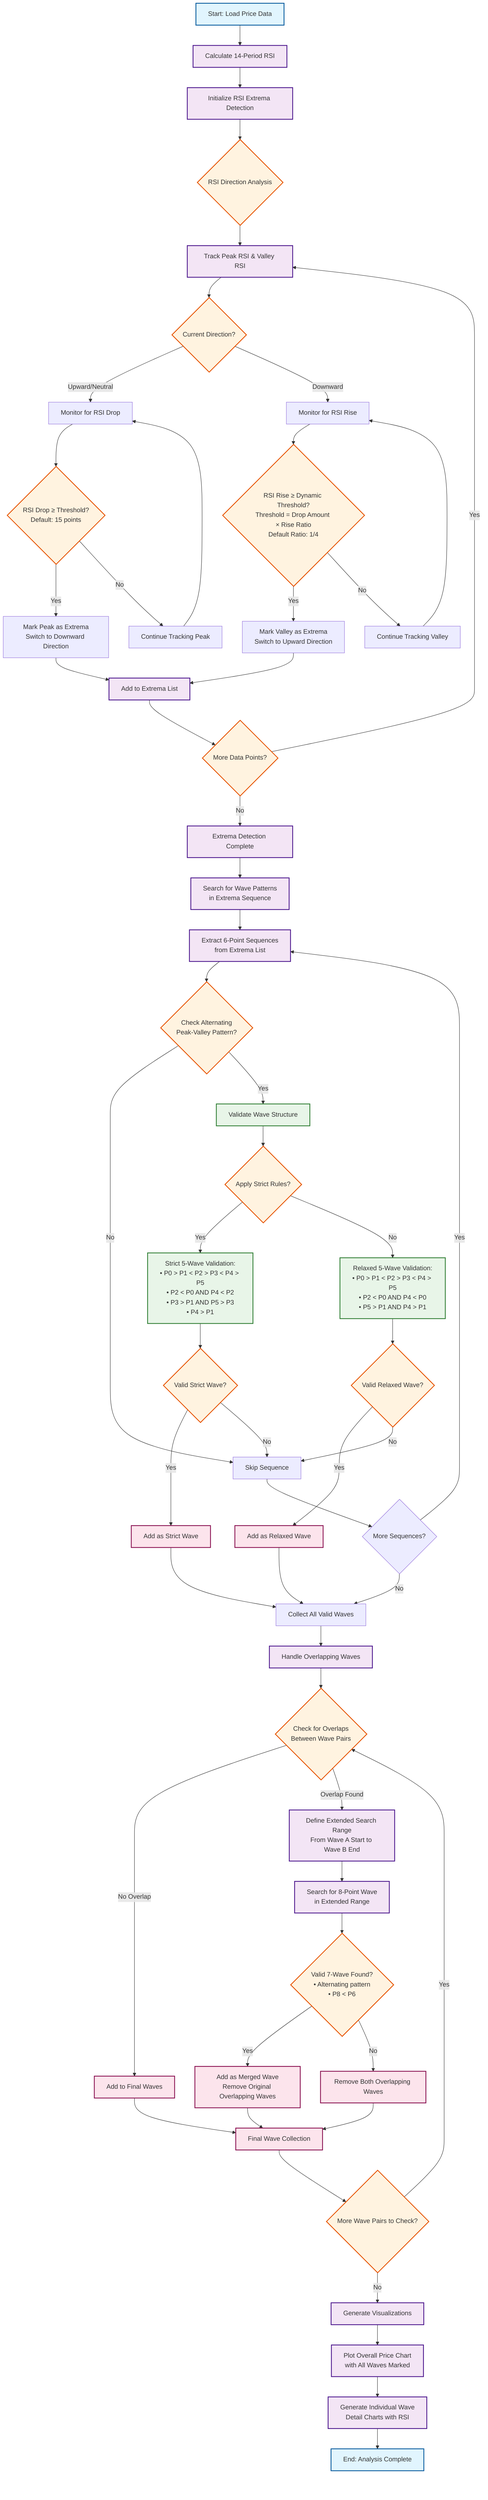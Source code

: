 flowchart TD
    A[Start: Load Price Data] --> B[Calculate 14-Period RSI]
    
    B --> C[Initialize RSI Extrema Detection]
    C --> D{RSI Direction Analysis}
    
    D --> E[Track Peak RSI & Valley RSI]
    E --> F{Current Direction?}
    
    F -->|Upward/Neutral| G[Monitor for RSI Drop]
    F -->|Downward| H[Monitor for RSI Rise]
    
    G --> I{RSI Drop ≥ Threshold?<br/>Default: 15 points}
    I -->|Yes| J[Mark Peak as Extrema<br/>Switch to Downward Direction]
    I -->|No| K[Continue Tracking Peak]
    
    H --> L{RSI Rise ≥ Dynamic Threshold?<br/>Threshold = Drop Amount × Rise Ratio<br/>Default Ratio: 1/4}
    L -->|Yes| M[Mark Valley as Extrema<br/>Switch to Upward Direction]
    L -->|No| N[Continue Tracking Valley]
    
    J --> O[Add to Extrema List]
    M --> O
    K --> G
    N --> H
    
    O --> P{More Data Points?}
    P -->|Yes| E
    P -->|No| Q[Extrema Detection Complete]
    
    Q --> R[Search for Wave Patterns<br/>in Extrema Sequence]
    
    R --> S[Extract 6-Point Sequences<br/>from Extrema List]
    
    S --> T{Check Alternating<br/>Peak-Valley Pattern?}
    T -->|No| U[Skip Sequence]
    T -->|Yes| V[Validate Wave Structure]
    
    V --> W{Apply Strict Rules?}
    W -->|Yes| X[Strict 5-Wave Validation:<br/>• P0 > P1 < P2 > P3 < P4 > P5<br/>• P2 < P0 AND P4 < P2<br/>• P3 > P1 AND P5 > P3<br/>• P4 > P1]
    W -->|No| Y[Relaxed 5-Wave Validation:<br/>• P0 > P1 < P2 > P3 < P4 > P5<br/>• P2 < P0 AND P4 < P0<br/>• P5 > P1 AND P4 > P1]
    
    X --> Z{Valid Strict Wave?}
    Y --> AA{Valid Relaxed Wave?}
    
    Z -->|Yes| BB[Add as Strict Wave]
    Z -->|No| U
    AA -->|Yes| CC[Add as Relaxed Wave]
    AA -->|No| U
    
    BB --> DD[Collect All Valid Waves]
    CC --> DD
    U --> EE{More Sequences?}
    EE -->|Yes| S
    EE -->|No| DD
    
    DD --> FF[Handle Overlapping Waves]
    
    FF --> GG{Check for Overlaps<br/>Between Wave Pairs}
    GG -->|No Overlap| HH[Add to Final Waves]
    GG -->|Overlap Found| II[Define Extended Search Range<br/>From Wave A Start to Wave B End]
    
    II --> JJ[Search for 8-Point Wave<br/>in Extended Range]
    JJ --> KK{Valid 7-Wave Found?<br/>• Alternating pattern<br/>• P8 < P6}
    KK -->|Yes| LL[Add as Merged Wave<br/>Remove Original Overlapping Waves]
    KK -->|No| MM[Remove Both Overlapping Waves]
    
    HH --> NN[Final Wave Collection]
    LL --> NN
    MM --> NN
    
    NN --> OO{More Wave Pairs to Check?}
    OO -->|Yes| GG
    OO -->|No| PP[Generate Visualizations]
    
    PP --> QQ[Plot Overall Price Chart<br/>with All Waves Marked]
    QQ --> RR[Generate Individual Wave<br/>Detail Charts with RSI]
    
    RR --> SS[End: Analysis Complete]
    
    %% Styling
    classDef startEnd fill:#e1f5fe,stroke:#01579b,stroke-width:2px
    classDef process fill:#f3e5f5,stroke:#4a148c,stroke-width:2px
    classDef decision fill:#fff3e0,stroke:#e65100,stroke-width:2px
    classDef validation fill:#e8f5e8,stroke:#2e7d32,stroke-width:2px
    classDef output fill:#fce4ec,stroke:#880e4f,stroke-width:2px
    
    class A,SS startEnd
    class B,C,E,O,Q,R,S,FF,II,JJ,PP,QQ,RR process
    class D,F,I,L,P,T,W,Z,AA,GG,KK,OO decision
    class X,Y,V validation
    class BB,CC,HH,LL,MM,NN output